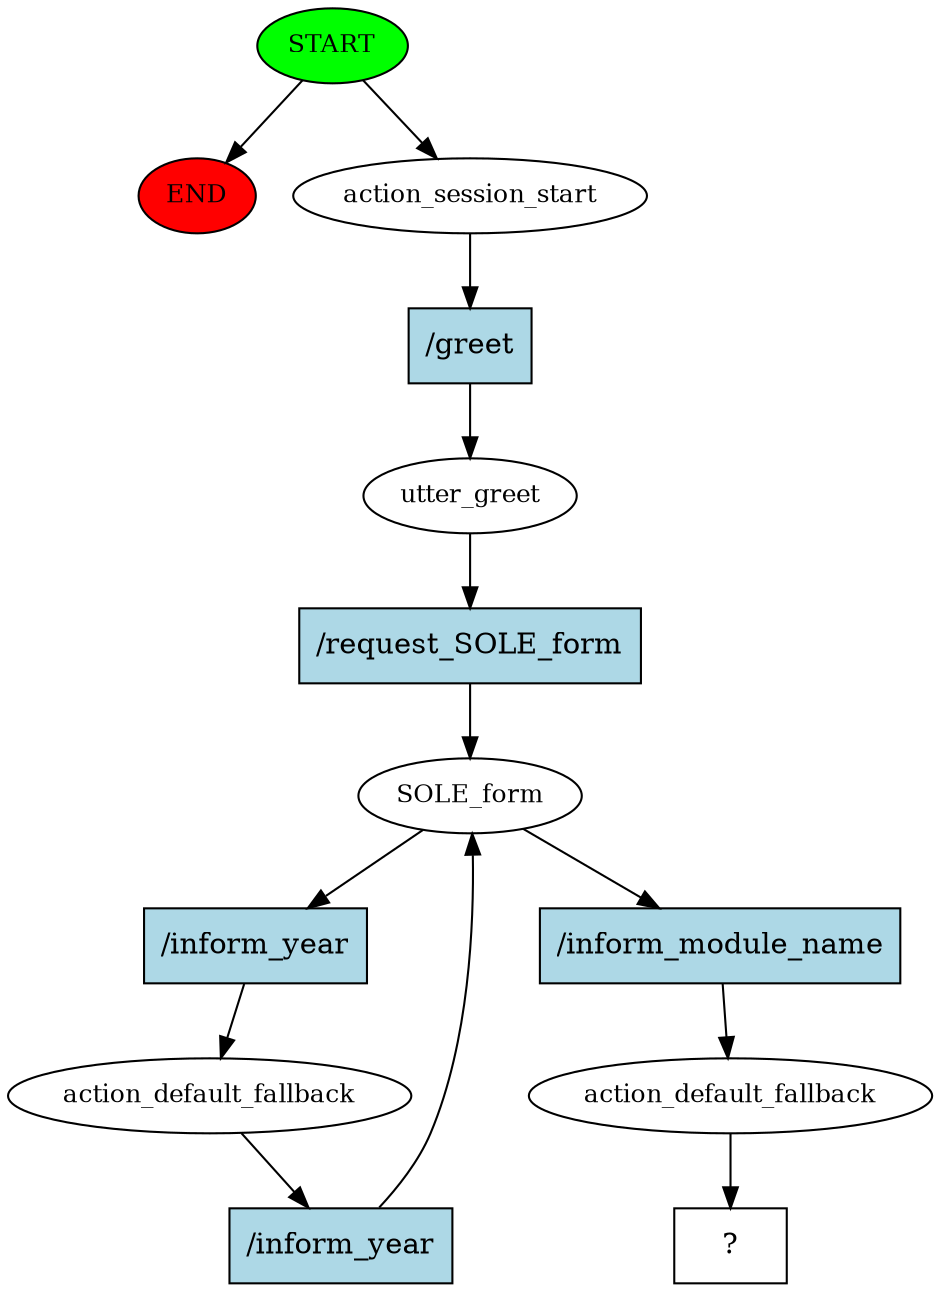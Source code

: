 digraph  {
0 [class="start active", fillcolor=green, fontsize=12, label=START, style=filled];
"-1" [class=end, fillcolor=red, fontsize=12, label=END, style=filled];
1 [class=active, fontsize=12, label=action_session_start];
2 [class=active, fontsize=12, label=utter_greet];
3 [class=active, fontsize=12, label=SOLE_form];
4 [class=active, fontsize=12, label=action_default_fallback];
6 [class=active, fontsize=12, label=action_default_fallback];
7 [class="intent dashed active", label="  ?  ", shape=rect];
8 [class="intent active", fillcolor=lightblue, label="/greet", shape=rect, style=filled];
9 [class="intent active", fillcolor=lightblue, label="/request_SOLE_form", shape=rect, style=filled];
10 [class="intent active", fillcolor=lightblue, label="/inform_year", shape=rect, style=filled];
11 [class="intent active", fillcolor=lightblue, label="/inform_module_name", shape=rect, style=filled];
12 [class="intent active", fillcolor=lightblue, label="/inform_year", shape=rect, style=filled];
0 -> "-1"  [class="", key=NONE, label=""];
0 -> 1  [class=active, key=NONE, label=""];
1 -> 8  [class=active, key=0];
2 -> 9  [class=active, key=0];
3 -> 10  [class=active, key=0];
3 -> 11  [class=active, key=0];
4 -> 12  [class=active, key=0];
6 -> 7  [class=active, key=NONE, label=""];
8 -> 2  [class=active, key=0];
9 -> 3  [class=active, key=0];
10 -> 4  [class=active, key=0];
11 -> 6  [class=active, key=0];
12 -> 3  [class=active, key=0];
}
